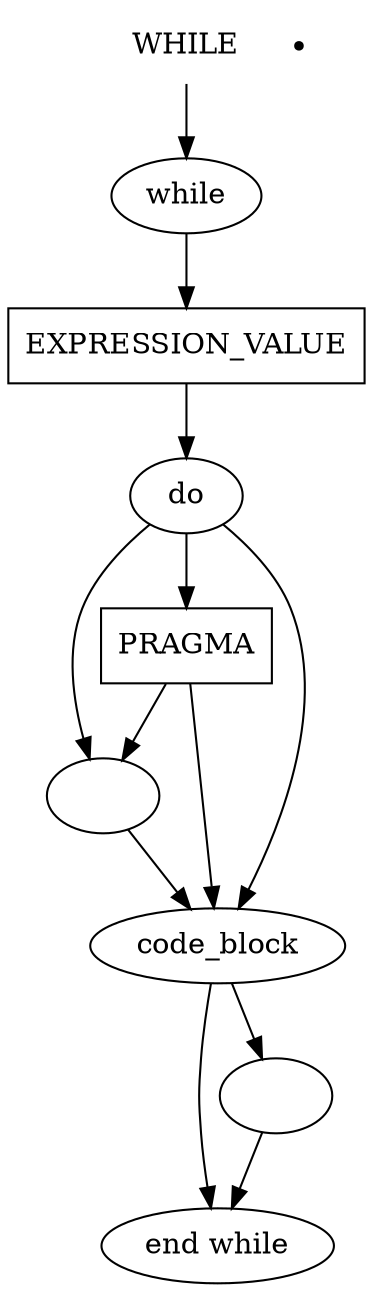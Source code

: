 digraph WHILE {
    start [label=WHILE shape=plaintext]
    key_while [label="while" shape=oval]
    key_do [label="do" shape=oval]
    key_end [label="end while" shape=oval]
    expression_value [label=EXPRESSION_VALUE shape=box]
    pragma [label=PRAGMA shape=box]
    nl_1 [label="\n" shape=oval]
    nl_2 [label="\n" shape=oval]
    end [label="" shape=point]

    start -> key_while
    key_while -> expression_value
    expression_value -> key_do
    key_do -> pragma
    key_do -> nl_1
    key_do -> code_block
    pragma -> nl_1
    pragma -> code_block
    nl_1 -> code_block
    code_block -> nl_2
    code_block -> key_end
    nl_2 -> key_end
}
